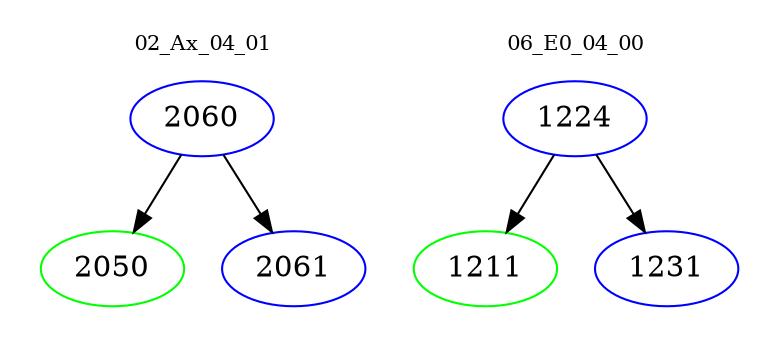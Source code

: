 digraph{
subgraph cluster_0 {
color = white
label = "02_Ax_04_01";
fontsize=10;
T0_2060 [label="2060", color="blue"]
T0_2060 -> T0_2050 [color="black"]
T0_2050 [label="2050", color="green"]
T0_2060 -> T0_2061 [color="black"]
T0_2061 [label="2061", color="blue"]
}
subgraph cluster_1 {
color = white
label = "06_E0_04_00";
fontsize=10;
T1_1224 [label="1224", color="blue"]
T1_1224 -> T1_1211 [color="black"]
T1_1211 [label="1211", color="green"]
T1_1224 -> T1_1231 [color="black"]
T1_1231 [label="1231", color="blue"]
}
}
